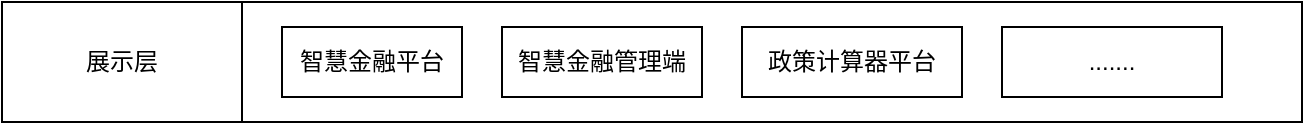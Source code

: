 <mxfile version="21.6.9" type="github">
  <diagram name="第 1 页" id="PB_nf5uyEakX5CC_Q3U3">
    <mxGraphModel dx="1364" dy="618" grid="1" gridSize="10" guides="1" tooltips="1" connect="1" arrows="1" fold="1" page="1" pageScale="1" pageWidth="827" pageHeight="1169" math="0" shadow="0">
      <root>
        <mxCell id="0" />
        <mxCell id="1" parent="0" />
        <mxCell id="RwFWexjP3_oaEFjTqjFq-1" value="" style="rounded=0;whiteSpace=wrap;html=1;" vertex="1" parent="1">
          <mxGeometry x="160" y="190" width="530" height="60" as="geometry" />
        </mxCell>
        <mxCell id="RwFWexjP3_oaEFjTqjFq-2" value="智慧金融平台" style="rounded=0;whiteSpace=wrap;html=1;" vertex="1" parent="1">
          <mxGeometry x="180" y="202.5" width="90" height="35" as="geometry" />
        </mxCell>
        <mxCell id="RwFWexjP3_oaEFjTqjFq-4" value="展示层" style="rounded=0;whiteSpace=wrap;html=1;" vertex="1" parent="1">
          <mxGeometry x="40" y="190" width="120" height="60" as="geometry" />
        </mxCell>
        <mxCell id="RwFWexjP3_oaEFjTqjFq-5" value="政策计算器平台" style="rounded=0;whiteSpace=wrap;html=1;" vertex="1" parent="1">
          <mxGeometry x="410" y="202.5" width="110" height="35" as="geometry" />
        </mxCell>
        <mxCell id="RwFWexjP3_oaEFjTqjFq-7" value="智慧金融管理端" style="rounded=0;whiteSpace=wrap;html=1;" vertex="1" parent="1">
          <mxGeometry x="290" y="202.5" width="100" height="35" as="geometry" />
        </mxCell>
        <mxCell id="RwFWexjP3_oaEFjTqjFq-8" value="......." style="rounded=0;whiteSpace=wrap;html=1;" vertex="1" parent="1">
          <mxGeometry x="540" y="202.5" width="110" height="35" as="geometry" />
        </mxCell>
      </root>
    </mxGraphModel>
  </diagram>
</mxfile>
